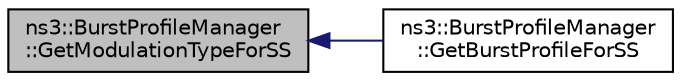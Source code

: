digraph "ns3::BurstProfileManager::GetModulationTypeForSS"
{
  edge [fontname="Helvetica",fontsize="10",labelfontname="Helvetica",labelfontsize="10"];
  node [fontname="Helvetica",fontsize="10",shape=record];
  rankdir="LR";
  Node1 [label="ns3::BurstProfileManager\l::GetModulationTypeForSS",height=0.2,width=0.4,color="black", fillcolor="grey75", style="filled", fontcolor="black"];
  Node1 -> Node2 [dir="back",color="midnightblue",fontsize="10",style="solid"];
  Node2 [label="ns3::BurstProfileManager\l::GetBurstProfileForSS",height=0.2,width=0.4,color="black", fillcolor="white", style="filled",URL="$dc/d94/classns3_1_1BurstProfileManager.html#a23f0b08e555af41ab33d916501b8d5b8",tooltip="Get burst profile for SS. "];
}

